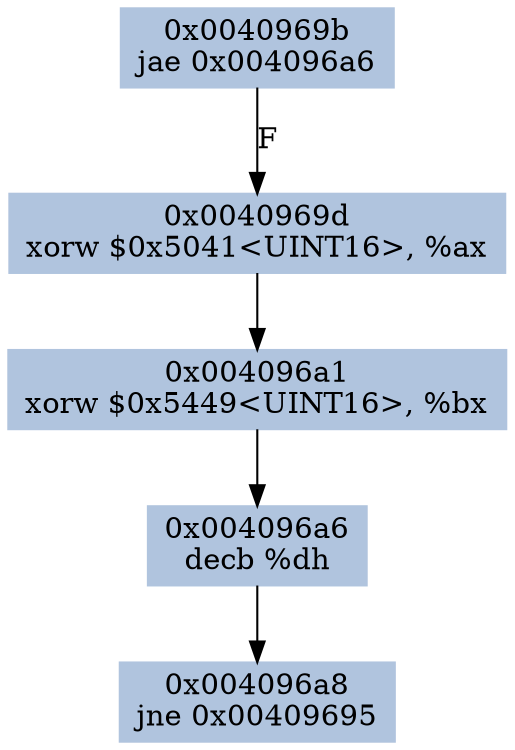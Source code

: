 digraph G {
node[shape=rectangle,style=filled,fillcolor=lightsteelblue,color=lightsteelblue]
bgcolor="transparent"
a0x0040969bjae_0x004096a6[label="0x0040969b\njae 0x004096a6"];
a0x0040969dxorw_0x5041UINT16_ax[label="0x0040969d\nxorw $0x5041<UINT16>, %ax"];
a0x004096a1xorw_0x5449UINT16_bx[label="0x004096a1\nxorw $0x5449<UINT16>, %bx"];
a0x004096a6decb_dh[label="0x004096a6\ndecb %dh"];
a0x004096a8jne_0x00409695[label="0x004096a8\njne 0x00409695"];
a0x0040969bjae_0x004096a6 -> a0x0040969dxorw_0x5041UINT16_ax [color="#000000",label="F"];
a0x0040969dxorw_0x5041UINT16_ax -> a0x004096a1xorw_0x5449UINT16_bx [color="#000000"];
a0x004096a1xorw_0x5449UINT16_bx -> a0x004096a6decb_dh [color="#000000"];
a0x004096a6decb_dh -> a0x004096a8jne_0x00409695 [color="#000000"];
}
